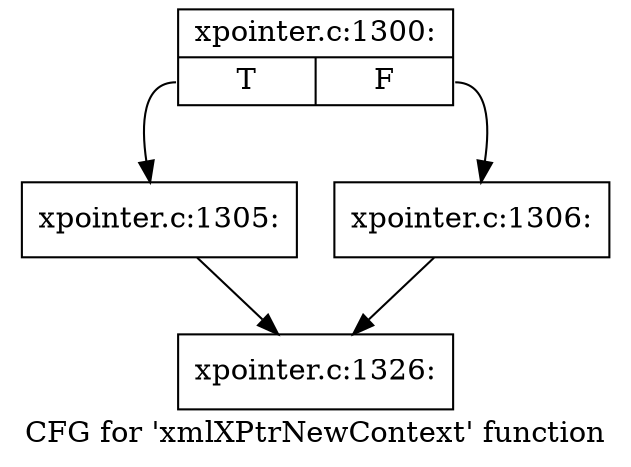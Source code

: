 digraph "CFG for 'xmlXPtrNewContext' function" {
	label="CFG for 'xmlXPtrNewContext' function";

	Node0x55f69044c660 [shape=record,label="{xpointer.c:1300:|{<s0>T|<s1>F}}"];
	Node0x55f69044c660:s0 -> Node0x55f690479c20;
	Node0x55f69044c660:s1 -> Node0x55f690479c70;
	Node0x55f690479c20 [shape=record,label="{xpointer.c:1305:}"];
	Node0x55f690479c20 -> Node0x55f690452d80;
	Node0x55f690479c70 [shape=record,label="{xpointer.c:1306:}"];
	Node0x55f690479c70 -> Node0x55f690452d80;
	Node0x55f690452d80 [shape=record,label="{xpointer.c:1326:}"];
}
